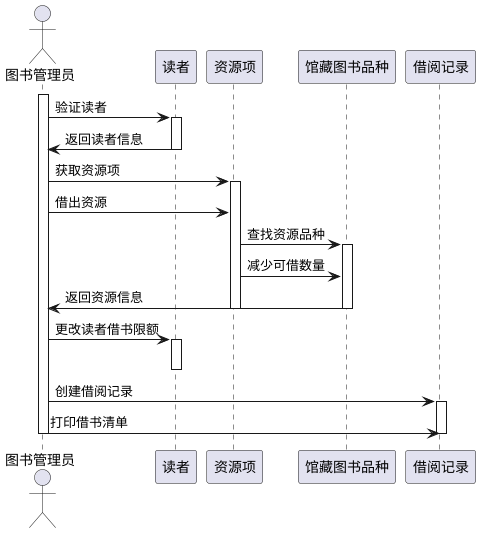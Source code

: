 @startuml
actor 图书管理员

activate 图书管理员
图书管理员 -> 读者:验证读者
activate 读者
读者 -> 图书管理员:返回读者信息

deactivate 读者

图书管理员 -> 资源项:获取资源项
activate 资源项
图书管理员 -> 资源项:借出资源


资源项 -> 馆藏图书品种:查找资源品种
activate 馆藏图书品种
资源项 -> 馆藏图书品种:减少可借数量
馆藏图书品种 -> 图书管理员:返回资源信息
deactivate 馆藏图书品种
deactivate 资源项
图书管理员 -> 读者:更改读者借书限额
activate 读者
deactivate 读者
图书管理员 -> 借阅记录:创建借阅记录
activate 借阅记录
图书管理员 -> 借阅记录:打印借书清单
deactivate 借阅记录
deactivate 图书管理员
@enduml